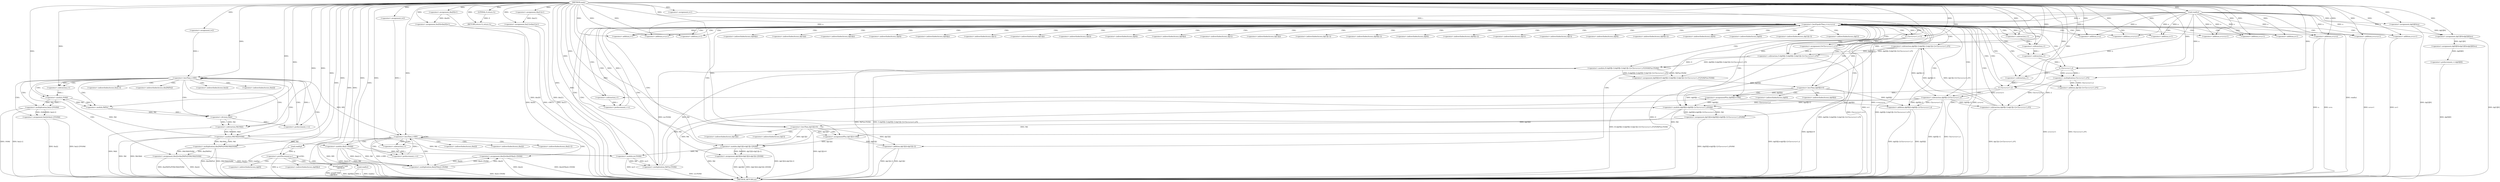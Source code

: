 digraph "main" {  
"1000183" [label = "(METHOD,main)" ]
"1000474" [label = "(METHOD_RETURN,int)" ]
"1000185" [label = "(<operator>.assignment,fac[0]=ifac[0]=1)" ]
"1000194" [label = "(<operator>.assignment,fac[1]=ifac[1]=1)" ]
"1000269" [label = "(read,read(n))" ]
"1000271" [label = "(read,read(q))" ]
"1000273" [label = "(<operator>.assignment,dp[0][0]=dp[1][0]=dp[2][0]=n)" ]
"1000292" [label = "(<operator>.preIncrement,++dp[0][0])" ]
"1000472" [label = "(RETURN,return 0;,return 0;)" ]
"1000205" [label = "(<operator>.assignment,i=2)" ]
"1000208" [label = "(<operator>.lessThan,i<MN)" ]
"1000211" [label = "(<operator>.preIncrement,++i)" ]
"1000246" [label = "(<operator>.assignment,i=2)" ]
"1000249" [label = "(<operator>.lessThan,i<MN)" ]
"1000252" [label = "(<operator>.preIncrement,++i)" ]
"1000254" [label = "(<operator>.assignment,ifac[i]=ifac[i]*ifac[i-1]%Md)" ]
"1000300" [label = "(<operator>.assignment,i=1)" ]
"1000303" [label = "(<operator>.lessEqualsThan,i<=n+n+n)" ]
"1000310" [label = "(<operator>.preIncrement,++i)" ]
"1000459" [label = "(<operator>.postDecrement,q--)" ]
"1000473" [label = "(LITERAL,0,return 0;)" ]
"1000189" [label = "(<operator>.assignment,ifac[0]=1)" ]
"1000198" [label = "(<operator>.assignment,ifac[1]=1)" ]
"1000214" [label = "(<operator>.assignment,fac[i]=fac[i-1]*i%Md)" ]
"1000227" [label = "(<operator>.assignment,ifac[i]=ifac[Md%i]*(Md-Md/i)%Md)" ]
"1000279" [label = "(<operator>.assignment,dp[1][0]=dp[2][0]=n)" ]
"1000314" [label = "(<operator>.assignment,G=C(n+n+n+1,i+1))" ]
"1000327" [label = "(<operator>.assignment,dp[0][i]=(G-dp[0][i-1]-dp[0][i-1]-dp[1][i-1]+C(n+n+n+1,i)*2)%Md*inv3%Md)" ]
"1000391" [label = "(<operator>.assignment,dp[1][i]=(dp[0][i]+dp[0][i-1]-C(n+n+n+1,i))%Md)" ]
"1000437" [label = "(<operator>.assignment,dp[2][i]=(dp[1][i]+dp[1][i-1])%Md)" ]
"1000463" [label = "(read,read(x))" ]
"1000465" [label = "(printf,printf(\"%lld\n\",dp[0][x]))" ]
"1000258" [label = "(<operator>.multiplication,ifac[i]*ifac[i-1]%Md)" ]
"1000285" [label = "(<operator>.assignment,dp[2][0]=n)" ]
"1000305" [label = "(<operator>.addition,n+n+n)" ]
"1000377" [label = "(<operator>.lessThan,dp[0][i]<0)" ]
"1000384" [label = "(<operator>.assignmentPlus,dp[0][i]+=Md)" ]
"1000423" [label = "(<operator>.lessThan,dp[1][i]<0)" ]
"1000430" [label = "(<operator>.assignmentPlus,dp[1][i]+=Md)" ]
"1000218" [label = "(<operator>.multiplication,fac[i-1]*i%Md)" ]
"1000231" [label = "(<operator>.multiplication,ifac[Md%i]*(Md-Md/i)%Md)" ]
"1000262" [label = "(<operator>.modulo,ifac[i-1]%Md)" ]
"1000307" [label = "(<operator>.addition,n+n)" ]
"1000316" [label = "(C,C(n+n+n+1,i+1))" ]
"1000333" [label = "(<operator>.modulo,(G-dp[0][i-1]-dp[0][i-1]-dp[1][i-1]+C(n+n+n+1,i)*2)%Md*inv3%Md)" ]
"1000397" [label = "(<operator>.modulo,(dp[0][i]+dp[0][i-1]-C(n+n+n+1,i))%Md)" ]
"1000443" [label = "(<operator>.modulo,(dp[1][i]+dp[1][i-1])%Md)" ]
"1000224" [label = "(<operator>.modulo,i%Md)" ]
"1000237" [label = "(<operator>.modulo,(Md-Md/i)%Md)" ]
"1000317" [label = "(<operator>.addition,n+n+n+1)" ]
"1000324" [label = "(<operator>.addition,i+1)" ]
"1000334" [label = "(<operator>.subtraction,G-dp[0][i-1]-dp[0][i-1]-dp[1][i-1]+C(n+n+n+1,i)*2)" ]
"1000371" [label = "(<operator>.multiplication,Md*inv3%Md)" ]
"1000398" [label = "(<operator>.addition,dp[0][i]+dp[0][i-1]-C(n+n+n+1,i))" ]
"1000444" [label = "(<operator>.addition,dp[1][i]+dp[1][i-1])" ]
"1000221" [label = "(<operator>.subtraction,i-1)" ]
"1000234" [label = "(<operator>.modulo,Md%i)" ]
"1000238" [label = "(<operator>.subtraction,Md-Md/i)" ]
"1000265" [label = "(<operator>.subtraction,i-1)" ]
"1000319" [label = "(<operator>.addition,n+n+1)" ]
"1000336" [label = "(<operator>.subtraction,dp[0][i-1]-dp[0][i-1]-dp[1][i-1]+C(n+n+n+1,i)*2)" ]
"1000373" [label = "(<operator>.modulo,inv3%Md)" ]
"1000404" [label = "(<operator>.subtraction,dp[0][i-1]-C(n+n+n+1,i))" ]
"1000240" [label = "(<operator>.division,Md/i)" ]
"1000321" [label = "(<operator>.addition,n+1)" ]
"1000344" [label = "(<operator>.subtraction,dp[0][i-1]-dp[1][i-1]+C(n+n+n+1,i)*2)" ]
"1000412" [label = "(C,C(n+n+n+1,i))" ]
"1000454" [label = "(<operator>.subtraction,i-1)" ]
"1000341" [label = "(<operator>.subtraction,i-1)" ]
"1000352" [label = "(<operator>.addition,dp[1][i-1]+C(n+n+n+1,i)*2)" ]
"1000409" [label = "(<operator>.subtraction,i-1)" ]
"1000413" [label = "(<operator>.addition,n+n+n+1)" ]
"1000349" [label = "(<operator>.subtraction,i-1)" ]
"1000360" [label = "(<operator>.multiplication,C(n+n+n+1,i)*2)" ]
"1000415" [label = "(<operator>.addition,n+n+1)" ]
"1000357" [label = "(<operator>.subtraction,i-1)" ]
"1000361" [label = "(C,C(n+n+n+1,i))" ]
"1000417" [label = "(<operator>.addition,n+1)" ]
"1000362" [label = "(<operator>.addition,n+n+n+1)" ]
"1000364" [label = "(<operator>.addition,n+n+1)" ]
"1000366" [label = "(<operator>.addition,n+1)" ]
"1000255" [label = "(<operator>.indirectIndexAccess,ifac[i])" ]
"1000215" [label = "(<operator>.indirectIndexAccess,fac[i])" ]
"1000228" [label = "(<operator>.indirectIndexAccess,ifac[i])" ]
"1000259" [label = "(<operator>.indirectIndexAccess,ifac[i])" ]
"1000328" [label = "(<operator>.indirectIndexAccess,dp[0][i])" ]
"1000392" [label = "(<operator>.indirectIndexAccess,dp[1][i])" ]
"1000438" [label = "(<operator>.indirectIndexAccess,dp[2][i])" ]
"1000467" [label = "(<operator>.indirectIndexAccess,dp[0][x])" ]
"1000219" [label = "(<operator>.indirectIndexAccess,fac[i-1])" ]
"1000232" [label = "(<operator>.indirectIndexAccess,ifac[Md%i])" ]
"1000263" [label = "(<operator>.indirectIndexAccess,ifac[i-1])" ]
"1000329" [label = "(<operator>.indirectIndexAccess,dp[0])" ]
"1000378" [label = "(<operator>.indirectIndexAccess,dp[0][i])" ]
"1000385" [label = "(<operator>.indirectIndexAccess,dp[0][i])" ]
"1000393" [label = "(<operator>.indirectIndexAccess,dp[1])" ]
"1000424" [label = "(<operator>.indirectIndexAccess,dp[1][i])" ]
"1000431" [label = "(<operator>.indirectIndexAccess,dp[1][i])" ]
"1000439" [label = "(<operator>.indirectIndexAccess,dp[2])" ]
"1000468" [label = "(<operator>.indirectIndexAccess,dp[0])" ]
"1000379" [label = "(<operator>.indirectIndexAccess,dp[0])" ]
"1000386" [label = "(<operator>.indirectIndexAccess,dp[0])" ]
"1000399" [label = "(<operator>.indirectIndexAccess,dp[0][i])" ]
"1000425" [label = "(<operator>.indirectIndexAccess,dp[1])" ]
"1000432" [label = "(<operator>.indirectIndexAccess,dp[1])" ]
"1000445" [label = "(<operator>.indirectIndexAccess,dp[1][i])" ]
"1000450" [label = "(<operator>.indirectIndexAccess,dp[1][i-1])" ]
"1000337" [label = "(<operator>.indirectIndexAccess,dp[0][i-1])" ]
"1000400" [label = "(<operator>.indirectIndexAccess,dp[0])" ]
"1000405" [label = "(<operator>.indirectIndexAccess,dp[0][i-1])" ]
"1000446" [label = "(<operator>.indirectIndexAccess,dp[1])" ]
"1000451" [label = "(<operator>.indirectIndexAccess,dp[1])" ]
"1000338" [label = "(<operator>.indirectIndexAccess,dp[0])" ]
"1000345" [label = "(<operator>.indirectIndexAccess,dp[0][i-1])" ]
"1000406" [label = "(<operator>.indirectIndexAccess,dp[0])" ]
"1000346" [label = "(<operator>.indirectIndexAccess,dp[0])" ]
"1000353" [label = "(<operator>.indirectIndexAccess,dp[1][i-1])" ]
"1000354" [label = "(<operator>.indirectIndexAccess,dp[1])" ]
  "1000185" -> "1000474"  [ label = "DDG: fac[0]"] 
  "1000189" -> "1000474"  [ label = "DDG: ifac[0]"] 
  "1000194" -> "1000474"  [ label = "DDG: fac[1]"] 
  "1000198" -> "1000474"  [ label = "DDG: ifac[1]"] 
  "1000249" -> "1000474"  [ label = "DDG: MN"] 
  "1000249" -> "1000474"  [ label = "DDG: i<MN"] 
  "1000269" -> "1000474"  [ label = "DDG: read(n)"] 
  "1000271" -> "1000474"  [ label = "DDG: read(q)"] 
  "1000279" -> "1000474"  [ label = "DDG: dp[1][0]"] 
  "1000285" -> "1000474"  [ label = "DDG: dp[2][0]"] 
  "1000292" -> "1000474"  [ label = "DDG: dp[0][0]"] 
  "1000303" -> "1000474"  [ label = "DDG: i"] 
  "1000305" -> "1000474"  [ label = "DDG: n"] 
  "1000305" -> "1000474"  [ label = "DDG: n+n"] 
  "1000303" -> "1000474"  [ label = "DDG: n+n+n"] 
  "1000303" -> "1000474"  [ label = "DDG: i<=n+n+n"] 
  "1000459" -> "1000474"  [ label = "DDG: q"] 
  "1000463" -> "1000474"  [ label = "DDG: x"] 
  "1000463" -> "1000474"  [ label = "DDG: read(x)"] 
  "1000465" -> "1000474"  [ label = "DDG: dp[0][x]"] 
  "1000465" -> "1000474"  [ label = "DDG: printf(\"%lld\n\",dp[0][x])"] 
  "1000316" -> "1000474"  [ label = "DDG: i+1"] 
  "1000314" -> "1000474"  [ label = "DDG: C(n+n+n+1,i+1)"] 
  "1000334" -> "1000474"  [ label = "DDG: G"] 
  "1000352" -> "1000474"  [ label = "DDG: C(n+n+n+1,i)*2"] 
  "1000344" -> "1000474"  [ label = "DDG: dp[1][i-1]+C(n+n+n+1,i)*2"] 
  "1000336" -> "1000474"  [ label = "DDG: dp[0][i-1]-dp[1][i-1]+C(n+n+n+1,i)*2"] 
  "1000334" -> "1000474"  [ label = "DDG: dp[0][i-1]-dp[0][i-1]-dp[1][i-1]+C(n+n+n+1,i)*2"] 
  "1000333" -> "1000474"  [ label = "DDG: G-dp[0][i-1]-dp[0][i-1]-dp[1][i-1]+C(n+n+n+1,i)*2"] 
  "1000371" -> "1000474"  [ label = "DDG: inv3%Md"] 
  "1000333" -> "1000474"  [ label = "DDG: Md*inv3%Md"] 
  "1000327" -> "1000474"  [ label = "DDG: (G-dp[0][i-1]-dp[0][i-1]-dp[1][i-1]+C(n+n+n+1,i)*2)%Md*inv3%Md"] 
  "1000377" -> "1000474"  [ label = "DDG: dp[0][i]<0"] 
  "1000398" -> "1000474"  [ label = "DDG: dp[0][i]"] 
  "1000404" -> "1000474"  [ label = "DDG: dp[0][i-1]"] 
  "1000415" -> "1000474"  [ label = "DDG: n+1"] 
  "1000413" -> "1000474"  [ label = "DDG: n+n+1"] 
  "1000412" -> "1000474"  [ label = "DDG: n+n+n+1"] 
  "1000404" -> "1000474"  [ label = "DDG: C(n+n+n+1,i)"] 
  "1000398" -> "1000474"  [ label = "DDG: dp[0][i-1]-C(n+n+n+1,i)"] 
  "1000397" -> "1000474"  [ label = "DDG: dp[0][i]+dp[0][i-1]-C(n+n+n+1,i)"] 
  "1000391" -> "1000474"  [ label = "DDG: (dp[0][i]+dp[0][i-1]-C(n+n+n+1,i))%Md"] 
  "1000423" -> "1000474"  [ label = "DDG: dp[1][i]<0"] 
  "1000437" -> "1000474"  [ label = "DDG: dp[2][i]"] 
  "1000444" -> "1000474"  [ label = "DDG: dp[1][i]"] 
  "1000444" -> "1000474"  [ label = "DDG: dp[1][i-1]"] 
  "1000443" -> "1000474"  [ label = "DDG: dp[1][i]+dp[1][i-1]"] 
  "1000443" -> "1000474"  [ label = "DDG: Md"] 
  "1000437" -> "1000474"  [ label = "DDG: (dp[1][i]+dp[1][i-1])%Md"] 
  "1000254" -> "1000474"  [ label = "DDG: ifac[i]"] 
  "1000262" -> "1000474"  [ label = "DDG: ifac[i-1]"] 
  "1000262" -> "1000474"  [ label = "DDG: Md"] 
  "1000258" -> "1000474"  [ label = "DDG: ifac[i-1]%Md"] 
  "1000254" -> "1000474"  [ label = "DDG: ifac[i]*ifac[i-1]%Md"] 
  "1000214" -> "1000474"  [ label = "DDG: fac[i]"] 
  "1000218" -> "1000474"  [ label = "DDG: fac[i-1]"] 
  "1000218" -> "1000474"  [ label = "DDG: i%Md"] 
  "1000214" -> "1000474"  [ label = "DDG: fac[i-1]*i%Md"] 
  "1000227" -> "1000474"  [ label = "DDG: ifac[i]"] 
  "1000231" -> "1000474"  [ label = "DDG: ifac[Md%i]"] 
  "1000238" -> "1000474"  [ label = "DDG: Md/i"] 
  "1000237" -> "1000474"  [ label = "DDG: Md-Md/i"] 
  "1000237" -> "1000474"  [ label = "DDG: Md"] 
  "1000231" -> "1000474"  [ label = "DDG: (Md-Md/i)%Md"] 
  "1000227" -> "1000474"  [ label = "DDG: ifac[Md%i]*(Md-Md/i)%Md"] 
  "1000472" -> "1000474"  [ label = "DDG: <RET>"] 
  "1000373" -> "1000474"  [ label = "DDG: inv3"] 
  "1000473" -> "1000472"  [ label = "DDG: 0"] 
  "1000183" -> "1000472"  [ label = "DDG: "] 
  "1000189" -> "1000185"  [ label = "DDG: ifac[0]"] 
  "1000183" -> "1000185"  [ label = "DDG: "] 
  "1000198" -> "1000194"  [ label = "DDG: ifac[1]"] 
  "1000183" -> "1000194"  [ label = "DDG: "] 
  "1000183" -> "1000205"  [ label = "DDG: "] 
  "1000183" -> "1000246"  [ label = "DDG: "] 
  "1000258" -> "1000254"  [ label = "DDG: ifac[i-1]%Md"] 
  "1000258" -> "1000254"  [ label = "DDG: ifac[i]"] 
  "1000183" -> "1000269"  [ label = "DDG: "] 
  "1000183" -> "1000271"  [ label = "DDG: "] 
  "1000279" -> "1000273"  [ label = "DDG: dp[1][0]"] 
  "1000273" -> "1000292"  [ label = "DDG: dp[0][0]"] 
  "1000183" -> "1000300"  [ label = "DDG: "] 
  "1000183" -> "1000473"  [ label = "DDG: "] 
  "1000183" -> "1000189"  [ label = "DDG: "] 
  "1000183" -> "1000198"  [ label = "DDG: "] 
  "1000205" -> "1000208"  [ label = "DDG: i"] 
  "1000211" -> "1000208"  [ label = "DDG: i"] 
  "1000183" -> "1000208"  [ label = "DDG: "] 
  "1000240" -> "1000211"  [ label = "DDG: i"] 
  "1000183" -> "1000211"  [ label = "DDG: "] 
  "1000218" -> "1000214"  [ label = "DDG: i%Md"] 
  "1000218" -> "1000214"  [ label = "DDG: fac[i-1]"] 
  "1000231" -> "1000227"  [ label = "DDG: ifac[Md%i]"] 
  "1000231" -> "1000227"  [ label = "DDG: (Md-Md/i)%Md"] 
  "1000246" -> "1000249"  [ label = "DDG: i"] 
  "1000252" -> "1000249"  [ label = "DDG: i"] 
  "1000183" -> "1000249"  [ label = "DDG: "] 
  "1000208" -> "1000249"  [ label = "DDG: MN"] 
  "1000265" -> "1000252"  [ label = "DDG: i"] 
  "1000183" -> "1000252"  [ label = "DDG: "] 
  "1000285" -> "1000279"  [ label = "DDG: dp[2][0]"] 
  "1000269" -> "1000279"  [ label = "DDG: n"] 
  "1000183" -> "1000279"  [ label = "DDG: "] 
  "1000300" -> "1000303"  [ label = "DDG: i"] 
  "1000310" -> "1000303"  [ label = "DDG: i"] 
  "1000183" -> "1000303"  [ label = "DDG: "] 
  "1000269" -> "1000303"  [ label = "DDG: n"] 
  "1000454" -> "1000310"  [ label = "DDG: i"] 
  "1000183" -> "1000310"  [ label = "DDG: "] 
  "1000316" -> "1000314"  [ label = "DDG: n+n+n+1"] 
  "1000316" -> "1000314"  [ label = "DDG: i+1"] 
  "1000333" -> "1000327"  [ label = "DDG: Md*inv3%Md"] 
  "1000333" -> "1000327"  [ label = "DDG: G-dp[0][i-1]-dp[0][i-1]-dp[1][i-1]+C(n+n+n+1,i)*2"] 
  "1000397" -> "1000391"  [ label = "DDG: dp[0][i]+dp[0][i-1]-C(n+n+n+1,i)"] 
  "1000397" -> "1000391"  [ label = "DDG: Md"] 
  "1000443" -> "1000437"  [ label = "DDG: Md"] 
  "1000443" -> "1000437"  [ label = "DDG: dp[1][i]+dp[1][i-1]"] 
  "1000271" -> "1000459"  [ label = "DDG: q"] 
  "1000183" -> "1000459"  [ label = "DDG: "] 
  "1000254" -> "1000258"  [ label = "DDG: ifac[i]"] 
  "1000227" -> "1000258"  [ label = "DDG: ifac[i]"] 
  "1000262" -> "1000258"  [ label = "DDG: ifac[i-1]"] 
  "1000262" -> "1000258"  [ label = "DDG: Md"] 
  "1000269" -> "1000285"  [ label = "DDG: n"] 
  "1000183" -> "1000285"  [ label = "DDG: "] 
  "1000183" -> "1000305"  [ label = "DDG: "] 
  "1000269" -> "1000305"  [ label = "DDG: n"] 
  "1000183" -> "1000314"  [ label = "DDG: "] 
  "1000371" -> "1000384"  [ label = "DDG: Md"] 
  "1000183" -> "1000384"  [ label = "DDG: "] 
  "1000397" -> "1000430"  [ label = "DDG: Md"] 
  "1000183" -> "1000430"  [ label = "DDG: "] 
  "1000183" -> "1000463"  [ label = "DDG: "] 
  "1000183" -> "1000465"  [ label = "DDG: "] 
  "1000224" -> "1000218"  [ label = "DDG: Md"] 
  "1000224" -> "1000218"  [ label = "DDG: i"] 
  "1000237" -> "1000231"  [ label = "DDG: Md"] 
  "1000237" -> "1000231"  [ label = "DDG: Md-Md/i"] 
  "1000237" -> "1000262"  [ label = "DDG: Md"] 
  "1000183" -> "1000262"  [ label = "DDG: "] 
  "1000183" -> "1000307"  [ label = "DDG: "] 
  "1000269" -> "1000307"  [ label = "DDG: n"] 
  "1000183" -> "1000316"  [ label = "DDG: "] 
  "1000269" -> "1000316"  [ label = "DDG: n"] 
  "1000303" -> "1000316"  [ label = "DDG: i"] 
  "1000334" -> "1000333"  [ label = "DDG: dp[0][i-1]-dp[0][i-1]-dp[1][i-1]+C(n+n+n+1,i)*2"] 
  "1000334" -> "1000333"  [ label = "DDG: G"] 
  "1000371" -> "1000333"  [ label = "DDG: Md"] 
  "1000371" -> "1000333"  [ label = "DDG: inv3%Md"] 
  "1000327" -> "1000377"  [ label = "DDG: dp[0][i]"] 
  "1000183" -> "1000377"  [ label = "DDG: "] 
  "1000377" -> "1000384"  [ label = "DDG: dp[0][i]"] 
  "1000404" -> "1000397"  [ label = "DDG: dp[0][i-1]"] 
  "1000404" -> "1000397"  [ label = "DDG: C(n+n+n+1,i)"] 
  "1000377" -> "1000397"  [ label = "DDG: dp[0][i]"] 
  "1000384" -> "1000397"  [ label = "DDG: dp[0][i]"] 
  "1000371" -> "1000397"  [ label = "DDG: Md"] 
  "1000183" -> "1000397"  [ label = "DDG: "] 
  "1000391" -> "1000423"  [ label = "DDG: dp[1][i]"] 
  "1000183" -> "1000423"  [ label = "DDG: "] 
  "1000423" -> "1000430"  [ label = "DDG: dp[1][i]"] 
  "1000423" -> "1000443"  [ label = "DDG: dp[1][i]"] 
  "1000430" -> "1000443"  [ label = "DDG: dp[1][i]"] 
  "1000397" -> "1000443"  [ label = "DDG: Md"] 
  "1000183" -> "1000443"  [ label = "DDG: "] 
  "1000221" -> "1000224"  [ label = "DDG: i"] 
  "1000183" -> "1000224"  [ label = "DDG: "] 
  "1000237" -> "1000224"  [ label = "DDG: Md"] 
  "1000238" -> "1000237"  [ label = "DDG: Md"] 
  "1000238" -> "1000237"  [ label = "DDG: Md/i"] 
  "1000183" -> "1000237"  [ label = "DDG: "] 
  "1000183" -> "1000317"  [ label = "DDG: "] 
  "1000269" -> "1000317"  [ label = "DDG: n"] 
  "1000303" -> "1000324"  [ label = "DDG: i"] 
  "1000183" -> "1000324"  [ label = "DDG: "] 
  "1000314" -> "1000334"  [ label = "DDG: G"] 
  "1000183" -> "1000334"  [ label = "DDG: "] 
  "1000336" -> "1000334"  [ label = "DDG: dp[0][i-1]"] 
  "1000336" -> "1000334"  [ label = "DDG: dp[0][i-1]-dp[1][i-1]+C(n+n+n+1,i)*2"] 
  "1000373" -> "1000371"  [ label = "DDG: Md"] 
  "1000183" -> "1000371"  [ label = "DDG: "] 
  "1000373" -> "1000371"  [ label = "DDG: inv3"] 
  "1000377" -> "1000398"  [ label = "DDG: dp[0][i]"] 
  "1000384" -> "1000398"  [ label = "DDG: dp[0][i]"] 
  "1000404" -> "1000398"  [ label = "DDG: dp[0][i-1]"] 
  "1000404" -> "1000398"  [ label = "DDG: C(n+n+n+1,i)"] 
  "1000423" -> "1000444"  [ label = "DDG: dp[1][i]"] 
  "1000430" -> "1000444"  [ label = "DDG: dp[1][i]"] 
  "1000208" -> "1000221"  [ label = "DDG: i"] 
  "1000183" -> "1000221"  [ label = "DDG: "] 
  "1000224" -> "1000234"  [ label = "DDG: Md"] 
  "1000183" -> "1000234"  [ label = "DDG: "] 
  "1000224" -> "1000234"  [ label = "DDG: i"] 
  "1000240" -> "1000238"  [ label = "DDG: Md"] 
  "1000183" -> "1000238"  [ label = "DDG: "] 
  "1000240" -> "1000238"  [ label = "DDG: i"] 
  "1000249" -> "1000265"  [ label = "DDG: i"] 
  "1000183" -> "1000265"  [ label = "DDG: "] 
  "1000183" -> "1000319"  [ label = "DDG: "] 
  "1000269" -> "1000319"  [ label = "DDG: n"] 
  "1000344" -> "1000336"  [ label = "DDG: dp[0][i-1]"] 
  "1000344" -> "1000336"  [ label = "DDG: dp[1][i-1]+C(n+n+n+1,i)*2"] 
  "1000183" -> "1000373"  [ label = "DDG: "] 
  "1000443" -> "1000373"  [ label = "DDG: Md"] 
  "1000262" -> "1000373"  [ label = "DDG: Md"] 
  "1000237" -> "1000373"  [ label = "DDG: Md"] 
  "1000336" -> "1000404"  [ label = "DDG: dp[0][i-1]"] 
  "1000412" -> "1000404"  [ label = "DDG: i"] 
  "1000412" -> "1000404"  [ label = "DDG: n+n+n+1"] 
  "1000234" -> "1000240"  [ label = "DDG: Md"] 
  "1000183" -> "1000240"  [ label = "DDG: "] 
  "1000234" -> "1000240"  [ label = "DDG: i"] 
  "1000183" -> "1000321"  [ label = "DDG: "] 
  "1000269" -> "1000321"  [ label = "DDG: n"] 
  "1000404" -> "1000344"  [ label = "DDG: dp[0][i-1]"] 
  "1000360" -> "1000344"  [ label = "DDG: 2"] 
  "1000360" -> "1000344"  [ label = "DDG: C(n+n+n+1,i)"] 
  "1000183" -> "1000412"  [ label = "DDG: "] 
  "1000269" -> "1000412"  [ label = "DDG: n"] 
  "1000409" -> "1000412"  [ label = "DDG: i"] 
  "1000412" -> "1000454"  [ label = "DDG: i"] 
  "1000183" -> "1000454"  [ label = "DDG: "] 
  "1000183" -> "1000341"  [ label = "DDG: "] 
  "1000303" -> "1000341"  [ label = "DDG: i"] 
  "1000360" -> "1000352"  [ label = "DDG: 2"] 
  "1000360" -> "1000352"  [ label = "DDG: C(n+n+n+1,i)"] 
  "1000361" -> "1000409"  [ label = "DDG: i"] 
  "1000183" -> "1000409"  [ label = "DDG: "] 
  "1000183" -> "1000413"  [ label = "DDG: "] 
  "1000269" -> "1000413"  [ label = "DDG: n"] 
  "1000341" -> "1000349"  [ label = "DDG: i"] 
  "1000183" -> "1000349"  [ label = "DDG: "] 
  "1000361" -> "1000360"  [ label = "DDG: n+n+n+1"] 
  "1000361" -> "1000360"  [ label = "DDG: i"] 
  "1000183" -> "1000360"  [ label = "DDG: "] 
  "1000183" -> "1000415"  [ label = "DDG: "] 
  "1000269" -> "1000415"  [ label = "DDG: n"] 
  "1000349" -> "1000357"  [ label = "DDG: i"] 
  "1000183" -> "1000357"  [ label = "DDG: "] 
  "1000357" -> "1000361"  [ label = "DDG: i"] 
  "1000183" -> "1000361"  [ label = "DDG: "] 
  "1000269" -> "1000361"  [ label = "DDG: n"] 
  "1000183" -> "1000417"  [ label = "DDG: "] 
  "1000269" -> "1000417"  [ label = "DDG: n"] 
  "1000183" -> "1000362"  [ label = "DDG: "] 
  "1000269" -> "1000362"  [ label = "DDG: n"] 
  "1000183" -> "1000364"  [ label = "DDG: "] 
  "1000269" -> "1000364"  [ label = "DDG: n"] 
  "1000183" -> "1000366"  [ label = "DDG: "] 
  "1000269" -> "1000366"  [ label = "DDG: n"] 
  "1000208" -> "1000208"  [ label = "CDG: "] 
  "1000208" -> "1000214"  [ label = "CDG: "] 
  "1000208" -> "1000224"  [ label = "CDG: "] 
  "1000208" -> "1000240"  [ label = "CDG: "] 
  "1000208" -> "1000234"  [ label = "CDG: "] 
  "1000208" -> "1000231"  [ label = "CDG: "] 
  "1000208" -> "1000211"  [ label = "CDG: "] 
  "1000208" -> "1000238"  [ label = "CDG: "] 
  "1000208" -> "1000221"  [ label = "CDG: "] 
  "1000208" -> "1000227"  [ label = "CDG: "] 
  "1000208" -> "1000219"  [ label = "CDG: "] 
  "1000208" -> "1000232"  [ label = "CDG: "] 
  "1000208" -> "1000215"  [ label = "CDG: "] 
  "1000208" -> "1000237"  [ label = "CDG: "] 
  "1000208" -> "1000218"  [ label = "CDG: "] 
  "1000208" -> "1000228"  [ label = "CDG: "] 
  "1000249" -> "1000258"  [ label = "CDG: "] 
  "1000249" -> "1000254"  [ label = "CDG: "] 
  "1000249" -> "1000263"  [ label = "CDG: "] 
  "1000249" -> "1000262"  [ label = "CDG: "] 
  "1000249" -> "1000249"  [ label = "CDG: "] 
  "1000249" -> "1000255"  [ label = "CDG: "] 
  "1000249" -> "1000259"  [ label = "CDG: "] 
  "1000249" -> "1000265"  [ label = "CDG: "] 
  "1000249" -> "1000252"  [ label = "CDG: "] 
  "1000303" -> "1000362"  [ label = "CDG: "] 
  "1000303" -> "1000310"  [ label = "CDG: "] 
  "1000303" -> "1000321"  [ label = "CDG: "] 
  "1000303" -> "1000353"  [ label = "CDG: "] 
  "1000303" -> "1000349"  [ label = "CDG: "] 
  "1000303" -> "1000404"  [ label = "CDG: "] 
  "1000303" -> "1000446"  [ label = "CDG: "] 
  "1000303" -> "1000398"  [ label = "CDG: "] 
  "1000303" -> "1000412"  [ label = "CDG: "] 
  "1000303" -> "1000357"  [ label = "CDG: "] 
  "1000303" -> "1000316"  [ label = "CDG: "] 
  "1000303" -> "1000336"  [ label = "CDG: "] 
  "1000303" -> "1000423"  [ label = "CDG: "] 
  "1000303" -> "1000314"  [ label = "CDG: "] 
  "1000303" -> "1000378"  [ label = "CDG: "] 
  "1000303" -> "1000334"  [ label = "CDG: "] 
  "1000303" -> "1000364"  [ label = "CDG: "] 
  "1000303" -> "1000303"  [ label = "CDG: "] 
  "1000303" -> "1000444"  [ label = "CDG: "] 
  "1000303" -> "1000344"  [ label = "CDG: "] 
  "1000303" -> "1000307"  [ label = "CDG: "] 
  "1000303" -> "1000438"  [ label = "CDG: "] 
  "1000303" -> "1000391"  [ label = "CDG: "] 
  "1000303" -> "1000324"  [ label = "CDG: "] 
  "1000303" -> "1000400"  [ label = "CDG: "] 
  "1000303" -> "1000450"  [ label = "CDG: "] 
  "1000303" -> "1000445"  [ label = "CDG: "] 
  "1000303" -> "1000399"  [ label = "CDG: "] 
  "1000303" -> "1000377"  [ label = "CDG: "] 
  "1000303" -> "1000413"  [ label = "CDG: "] 
  "1000303" -> "1000393"  [ label = "CDG: "] 
  "1000303" -> "1000319"  [ label = "CDG: "] 
  "1000303" -> "1000346"  [ label = "CDG: "] 
  "1000303" -> "1000361"  [ label = "CDG: "] 
  "1000303" -> "1000437"  [ label = "CDG: "] 
  "1000303" -> "1000317"  [ label = "CDG: "] 
  "1000303" -> "1000305"  [ label = "CDG: "] 
  "1000303" -> "1000379"  [ label = "CDG: "] 
  "1000303" -> "1000409"  [ label = "CDG: "] 
  "1000303" -> "1000443"  [ label = "CDG: "] 
  "1000303" -> "1000406"  [ label = "CDG: "] 
  "1000303" -> "1000415"  [ label = "CDG: "] 
  "1000303" -> "1000337"  [ label = "CDG: "] 
  "1000303" -> "1000371"  [ label = "CDG: "] 
  "1000303" -> "1000345"  [ label = "CDG: "] 
  "1000303" -> "1000439"  [ label = "CDG: "] 
  "1000303" -> "1000392"  [ label = "CDG: "] 
  "1000303" -> "1000354"  [ label = "CDG: "] 
  "1000303" -> "1000338"  [ label = "CDG: "] 
  "1000303" -> "1000451"  [ label = "CDG: "] 
  "1000303" -> "1000405"  [ label = "CDG: "] 
  "1000303" -> "1000424"  [ label = "CDG: "] 
  "1000303" -> "1000454"  [ label = "CDG: "] 
  "1000303" -> "1000373"  [ label = "CDG: "] 
  "1000303" -> "1000329"  [ label = "CDG: "] 
  "1000303" -> "1000352"  [ label = "CDG: "] 
  "1000303" -> "1000341"  [ label = "CDG: "] 
  "1000303" -> "1000397"  [ label = "CDG: "] 
  "1000303" -> "1000333"  [ label = "CDG: "] 
  "1000303" -> "1000417"  [ label = "CDG: "] 
  "1000303" -> "1000360"  [ label = "CDG: "] 
  "1000303" -> "1000328"  [ label = "CDG: "] 
  "1000303" -> "1000366"  [ label = "CDG: "] 
  "1000303" -> "1000327"  [ label = "CDG: "] 
  "1000303" -> "1000425"  [ label = "CDG: "] 
  "1000459" -> "1000459"  [ label = "CDG: "] 
  "1000459" -> "1000468"  [ label = "CDG: "] 
  "1000459" -> "1000465"  [ label = "CDG: "] 
  "1000459" -> "1000467"  [ label = "CDG: "] 
  "1000459" -> "1000463"  [ label = "CDG: "] 
  "1000377" -> "1000385"  [ label = "CDG: "] 
  "1000377" -> "1000386"  [ label = "CDG: "] 
  "1000377" -> "1000384"  [ label = "CDG: "] 
  "1000423" -> "1000432"  [ label = "CDG: "] 
  "1000423" -> "1000430"  [ label = "CDG: "] 
  "1000423" -> "1000431"  [ label = "CDG: "] 
}
